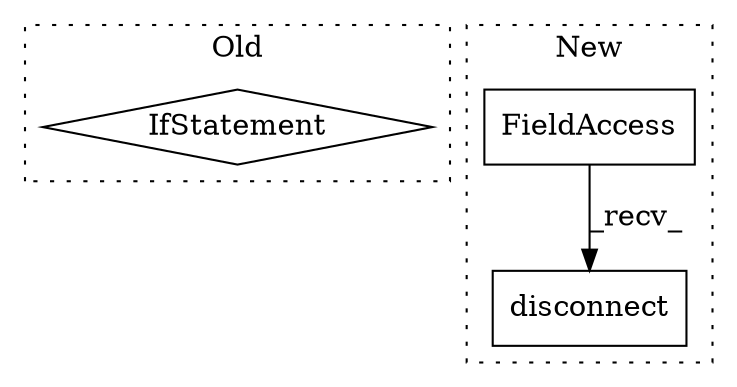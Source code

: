 digraph G {
subgraph cluster0 {
1 [label="IfStatement" a="25" s="5755,5797" l="4,2" shape="diamond"];
label = "Old";
style="dotted";
}
subgraph cluster1 {
2 [label="disconnect" a="32" s="6985" l="12" shape="box"];
3 [label="FieldAccess" a="22" s="6968" l="16" shape="box"];
label = "New";
style="dotted";
}
3 -> 2 [label="_recv_"];
}